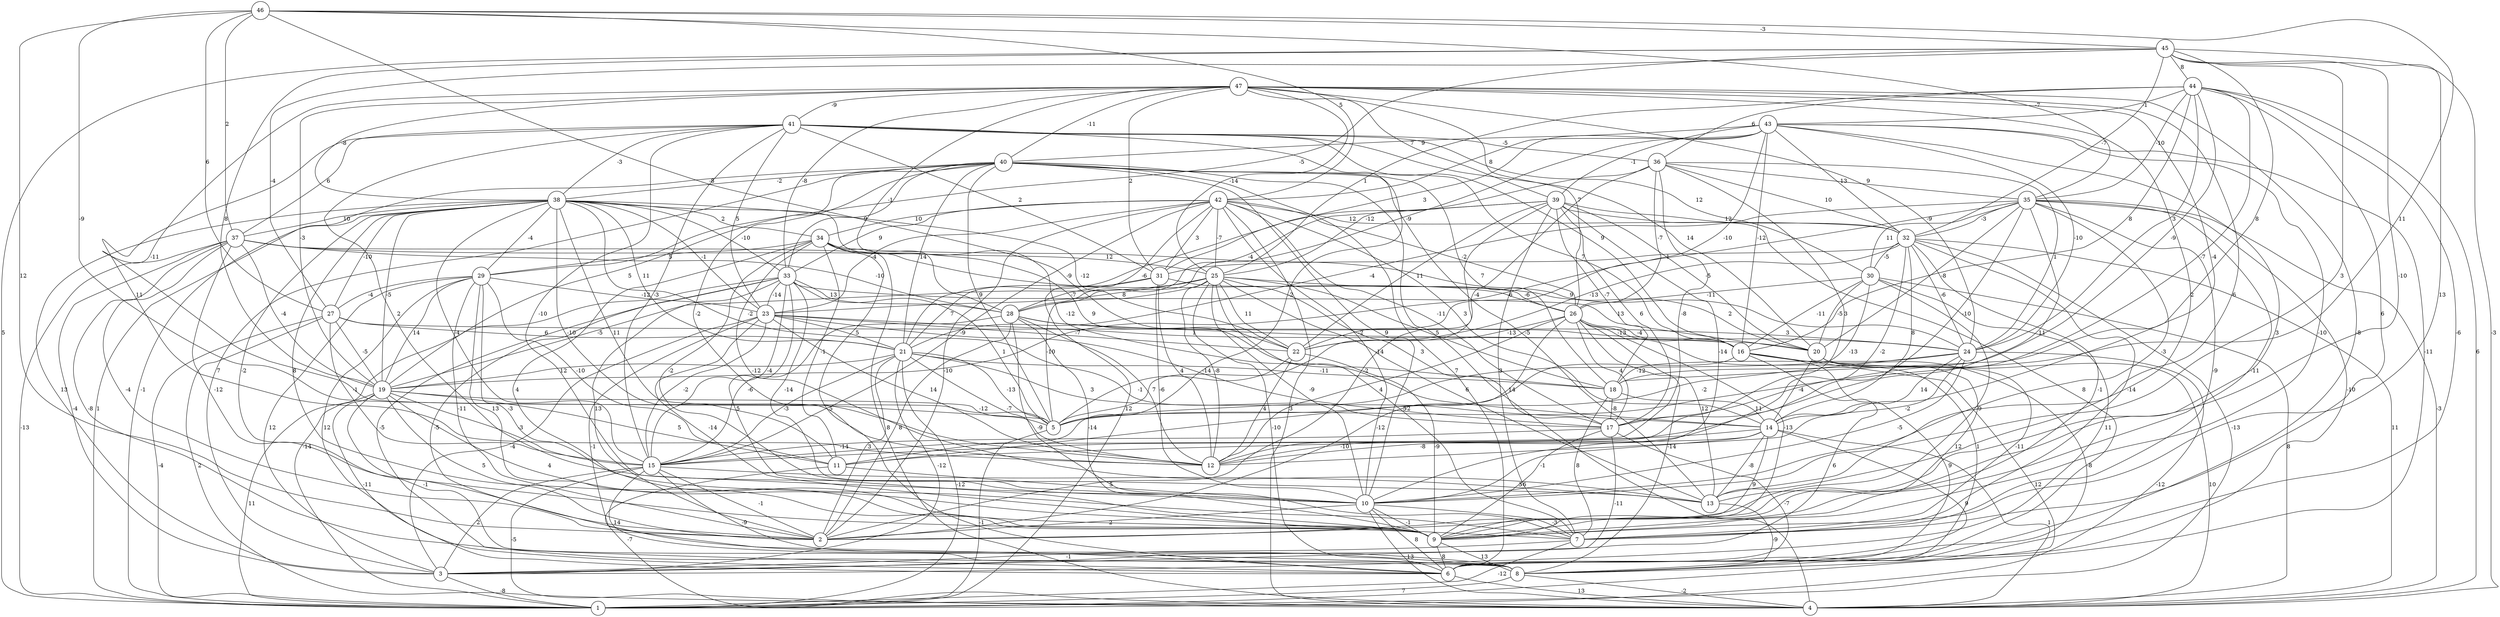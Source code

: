 graph { 
	 fontname="Helvetica,Arial,sans-serif" 
	 node [shape = circle]; 
	 47 -- 5 [label = "-11"];
	 47 -- 6 [label = "-8"];
	 47 -- 10 [label = "6"];
	 47 -- 13 [label = "2"];
	 47 -- 14 [label = "-4"];
	 47 -- 19 [label = "-3"];
	 47 -- 24 [label = "-9"];
	 47 -- 25 [label = "-14"];
	 47 -- 26 [label = "7"];
	 47 -- 28 [label = "-1"];
	 47 -- 31 [label = "2"];
	 47 -- 33 [label = "-8"];
	 47 -- 38 [label = "-8"];
	 47 -- 39 [label = "7"];
	 47 -- 40 [label = "-11"];
	 47 -- 41 [label = "-9"];
	 46 -- 2 [label = "12"];
	 46 -- 5 [label = "-9"];
	 46 -- 17 [label = "11"];
	 46 -- 22 [label = "-8"];
	 46 -- 27 [label = "6"];
	 46 -- 35 [label = "-7"];
	 46 -- 37 [label = "2"];
	 46 -- 42 [label = "5"];
	 46 -- 45 [label = "-3"];
	 45 -- 1 [label = "5"];
	 45 -- 4 [label = "-3"];
	 45 -- 9 [label = "13"];
	 45 -- 10 [label = "3"];
	 45 -- 13 [label = "-10"];
	 45 -- 18 [label = "8"];
	 45 -- 19 [label = "8"];
	 45 -- 27 [label = "-4"];
	 45 -- 29 [label = "-5"];
	 45 -- 32 [label = "-7"];
	 45 -- 44 [label = "8"];
	 44 -- 4 [label = "6"];
	 44 -- 5 [label = "-7"];
	 44 -- 6 [label = "-6"];
	 44 -- 7 [label = "6"];
	 44 -- 16 [label = "8"];
	 44 -- 18 [label = "-9"];
	 44 -- 24 [label = "3"];
	 44 -- 25 [label = "1"];
	 44 -- 35 [label = "-10"];
	 44 -- 36 [label = "6"];
	 44 -- 43 [label = "-1"];
	 43 -- 2 [label = "3"];
	 43 -- 8 [label = "-11"];
	 43 -- 9 [label = "-10"];
	 43 -- 16 [label = "-12"];
	 43 -- 22 [label = "-10"];
	 43 -- 24 [label = "-10"];
	 43 -- 28 [label = "-9"];
	 43 -- 31 [label = "3"];
	 43 -- 32 [label = "13"];
	 43 -- 39 [label = "-1"];
	 43 -- 40 [label = "9"];
	 43 -- 42 [label = "8"];
	 42 -- 1 [label = "12"];
	 42 -- 2 [label = "-10"];
	 42 -- 4 [label = "3"];
	 42 -- 10 [label = "-14"];
	 42 -- 14 [label = "3"];
	 42 -- 15 [label = "-9"];
	 42 -- 17 [label = "-11"];
	 42 -- 23 [label = "-4"];
	 42 -- 25 [label = "-7"];
	 42 -- 26 [label = "-2"];
	 42 -- 31 [label = "3"];
	 42 -- 32 [label = "12"];
	 42 -- 33 [label = "9"];
	 42 -- 34 [label = "10"];
	 41 -- 10 [label = "-10"];
	 41 -- 11 [label = "-2"];
	 41 -- 12 [label = "11"];
	 41 -- 13 [label = "2"];
	 41 -- 15 [label = "-3"];
	 41 -- 16 [label = "9"];
	 41 -- 20 [label = "14"];
	 41 -- 23 [label = "5"];
	 41 -- 30 [label = "12"];
	 41 -- 31 [label = "2"];
	 41 -- 36 [label = "-5"];
	 41 -- 37 [label = "6"];
	 41 -- 38 [label = "-3"];
	 40 -- 1 [label = "-1"];
	 40 -- 3 [label = "7"];
	 40 -- 4 [label = "14"];
	 40 -- 5 [label = "9"];
	 40 -- 6 [label = "7"];
	 40 -- 10 [label = "9"];
	 40 -- 12 [label = "-2"];
	 40 -- 13 [label = "-5"];
	 40 -- 16 [label = "7"];
	 40 -- 18 [label = "7"];
	 40 -- 19 [label = "5"];
	 40 -- 21 [label = "14"];
	 40 -- 33 [label = "9"];
	 40 -- 38 [label = "-2"];
	 39 -- 2 [label = "-2"];
	 39 -- 6 [label = "8"];
	 39 -- 7 [label = "3"];
	 39 -- 10 [label = "-14"];
	 39 -- 17 [label = "6"];
	 39 -- 18 [label = "-7"];
	 39 -- 20 [label = "-5"];
	 39 -- 21 [label = "-6"];
	 39 -- 22 [label = "11"];
	 39 -- 28 [label = "-4"];
	 39 -- 32 [label = "12"];
	 38 -- 1 [label = "1"];
	 38 -- 2 [label = "-2"];
	 38 -- 3 [label = "13"];
	 38 -- 9 [label = "8"];
	 38 -- 11 [label = "-10"];
	 38 -- 12 [label = "11"];
	 38 -- 14 [label = "-12"];
	 38 -- 15 [label = "-4"];
	 38 -- 17 [label = "-2"];
	 38 -- 19 [label = "-5"];
	 38 -- 21 [label = "11"];
	 38 -- 22 [label = "-12"];
	 38 -- 23 [label = "-1"];
	 38 -- 27 [label = "-10"];
	 38 -- 29 [label = "-4"];
	 38 -- 33 [label = "-10"];
	 38 -- 34 [label = "2"];
	 38 -- 37 [label = "10"];
	 37 -- 1 [label = "-13"];
	 37 -- 2 [label = "-4"];
	 37 -- 3 [label = "-4"];
	 37 -- 8 [label = "-8"];
	 37 -- 9 [label = "-12"];
	 37 -- 19 [label = "-4"];
	 37 -- 25 [label = "12"];
	 37 -- 26 [label = "-9"];
	 37 -- 28 [label = "-10"];
	 36 -- 5 [label = "-4"];
	 36 -- 12 [label = "3"];
	 36 -- 15 [label = "-8"];
	 36 -- 24 [label = "1"];
	 36 -- 25 [label = "-12"];
	 36 -- 26 [label = "-7"];
	 36 -- 32 [label = "10"];
	 36 -- 35 [label = "9"];
	 35 -- 4 [label = "-3"];
	 35 -- 7 [label = "-9"];
	 35 -- 8 [label = "-10"];
	 35 -- 9 [label = "-11"];
	 35 -- 13 [label = "-3"];
	 35 -- 15 [label = "11"];
	 35 -- 17 [label = "-10"];
	 35 -- 19 [label = "-6"];
	 35 -- 20 [label = "-8"];
	 35 -- 21 [label = "-4"];
	 35 -- 30 [label = "11"];
	 35 -- 32 [label = "-3"];
	 34 -- 4 [label = "8"];
	 34 -- 6 [label = "5"];
	 34 -- 9 [label = "4"];
	 34 -- 10 [label = "-2"];
	 34 -- 11 [label = "-1"];
	 34 -- 13 [label = "-12"];
	 34 -- 18 [label = "9"];
	 34 -- 24 [label = "9"];
	 34 -- 29 [label = "5"];
	 33 -- 1 [label = "-14"];
	 33 -- 2 [label = "13"];
	 33 -- 5 [label = "1"];
	 33 -- 6 [label = "-5"];
	 33 -- 8 [label = "-5"];
	 33 -- 9 [label = "5"];
	 33 -- 10 [label = "-14"];
	 33 -- 15 [label = "-4"];
	 33 -- 20 [label = "13"];
	 33 -- 23 [label = "-14"];
	 33 -- 28 [label = "13"];
	 32 -- 1 [label = "-13"];
	 32 -- 4 [label = "11"];
	 32 -- 7 [label = "-14"];
	 32 -- 9 [label = "-1"];
	 32 -- 12 [label = "-2"];
	 32 -- 14 [label = "8"];
	 32 -- 22 [label = "-13"];
	 32 -- 24 [label = "-6"];
	 32 -- 30 [label = "-5"];
	 32 -- 31 [label = "1"];
	 31 -- 10 [label = "-6"];
	 31 -- 12 [label = "4"];
	 31 -- 21 [label = "7"];
	 31 -- 26 [label = "-6"];
	 31 -- 28 [label = "-7"];
	 30 -- 2 [label = "-9"];
	 30 -- 3 [label = "11"];
	 30 -- 4 [label = "8"];
	 30 -- 5 [label = "-13"];
	 30 -- 16 [label = "-11"];
	 30 -- 20 [label = "-5"];
	 30 -- 26 [label = "-11"];
	 29 -- 2 [label = "-11"];
	 29 -- 3 [label = "12"];
	 29 -- 6 [label = "12"];
	 29 -- 7 [label = "-3"];
	 29 -- 9 [label = "13"];
	 29 -- 11 [label = "-10"];
	 29 -- 19 [label = "14"];
	 29 -- 23 [label = "-12"];
	 29 -- 27 [label = "-4"];
	 28 -- 2 [label = "8"];
	 28 -- 7 [label = "-9"];
	 28 -- 9 [label = "-14"];
	 28 -- 12 [label = "7"];
	 28 -- 15 [label = "-6"];
	 28 -- 16 [label = "-2"];
	 28 -- 24 [label = "3"];
	 27 -- 1 [label = "-4"];
	 27 -- 4 [label = "2"];
	 27 -- 15 [label = "-1"];
	 27 -- 19 [label = "-5"];
	 27 -- 21 [label = "6"];
	 27 -- 24 [label = "-13"];
	 26 -- 2 [label = "-12"];
	 26 -- 6 [label = "1"];
	 26 -- 8 [label = "-14"];
	 26 -- 9 [label = "-13"];
	 26 -- 12 [label = "4"];
	 26 -- 13 [label = "12"];
	 26 -- 16 [label = "-4"];
	 26 -- 17 [label = "4"];
	 26 -- 22 [label = "-13"];
	 25 -- 5 [label = "-10"];
	 25 -- 6 [label = "-10"];
	 25 -- 7 [label = "5"];
	 25 -- 10 [label = "-9"];
	 25 -- 12 [label = "-8"];
	 25 -- 13 [label = "6"];
	 25 -- 17 [label = "3"];
	 25 -- 18 [label = "5"];
	 25 -- 19 [label = "-5"];
	 25 -- 20 [label = "2"];
	 25 -- 22 [label = "11"];
	 25 -- 23 [label = "8"];
	 24 -- 1 [label = "-12"];
	 24 -- 5 [label = "-2"];
	 24 -- 10 [label = "-5"];
	 24 -- 12 [label = "-2"];
	 24 -- 14 [label = "14"];
	 24 -- 18 [label = "-12"];
	 23 -- 3 [label = "-4"];
	 23 -- 8 [label = "-1"];
	 23 -- 9 [label = "-14"];
	 23 -- 12 [label = "14"];
	 23 -- 15 [label = "-2"];
	 23 -- 17 [label = "-14"];
	 23 -- 20 [label = "1"];
	 23 -- 21 [label = "5"];
	 23 -- 22 [label = "-7"];
	 22 -- 5 [label = "-1"];
	 22 -- 9 [label = "-9"];
	 22 -- 12 [label = "4"];
	 21 -- 1 [label = "-12"];
	 21 -- 2 [label = "3"];
	 21 -- 3 [label = "-12"];
	 21 -- 5 [label = "-13"];
	 21 -- 12 [label = "-7"];
	 21 -- 14 [label = "3"];
	 21 -- 15 [label = "-3"];
	 21 -- 18 [label = "-11"];
	 21 -- 19 [label = "12"];
	 20 -- 4 [label = "10"];
	 20 -- 7 [label = "-11"];
	 20 -- 9 [label = "12"];
	 20 -- 14 [label = "-4"];
	 19 -- 1 [label = "11"];
	 19 -- 2 [label = "5"];
	 19 -- 5 [label = "-12"];
	 19 -- 6 [label = "-11"];
	 19 -- 7 [label = "4"];
	 19 -- 8 [label = "-1"];
	 19 -- 11 [label = "5"];
	 19 -- 15 [label = "-3"];
	 18 -- 7 [label = "8"];
	 18 -- 14 [label = "11"];
	 18 -- 17 [label = "-8"];
	 17 -- 3 [label = "-11"];
	 17 -- 6 [label = "-7"];
	 17 -- 9 [label = "-6"];
	 17 -- 15 [label = "-14"];
	 16 -- 1 [label = "12"];
	 16 -- 3 [label = "6"];
	 16 -- 6 [label = "9"];
	 16 -- 8 [label = "-8"];
	 16 -- 11 [label = "-2"];
	 15 -- 2 [label = "-1"];
	 15 -- 3 [label = "2"];
	 15 -- 4 [label = "-5"];
	 15 -- 6 [label = "14"];
	 15 -- 8 [label = "-9"];
	 15 -- 13 [label = "3"];
	 14 -- 4 [label = "1"];
	 14 -- 8 [label = "9"];
	 14 -- 9 [label = "9"];
	 14 -- 10 [label = "-1"];
	 14 -- 11 [label = "-10"];
	 14 -- 12 [label = "-8"];
	 14 -- 13 [label = "-8"];
	 13 -- 8 [label = "-9"];
	 11 -- 4 [label = "-7"];
	 11 -- 10 [label = "5"];
	 10 -- 2 [label = "2"];
	 10 -- 4 [label = "13"];
	 10 -- 6 [label = "8"];
	 10 -- 7 [label = "-3"];
	 10 -- 9 [label = "-1"];
	 9 -- 6 [label = "8"];
	 9 -- 8 [label = "13"];
	 8 -- 1 [label = "7"];
	 8 -- 4 [label = "-2"];
	 7 -- 1 [label = "-12"];
	 7 -- 3 [label = "-1"];
	 6 -- 4 [label = "13"];
	 5 -- 1 [label = "-1"];
	 3 -- 1 [label = "-8"];
	 1;
	 2;
	 3;
	 4;
	 5;
	 6;
	 7;
	 8;
	 9;
	 10;
	 11;
	 12;
	 13;
	 14;
	 15;
	 16;
	 17;
	 18;
	 19;
	 20;
	 21;
	 22;
	 23;
	 24;
	 25;
	 26;
	 27;
	 28;
	 29;
	 30;
	 31;
	 32;
	 33;
	 34;
	 35;
	 36;
	 37;
	 38;
	 39;
	 40;
	 41;
	 42;
	 43;
	 44;
	 45;
	 46;
	 47;
}
